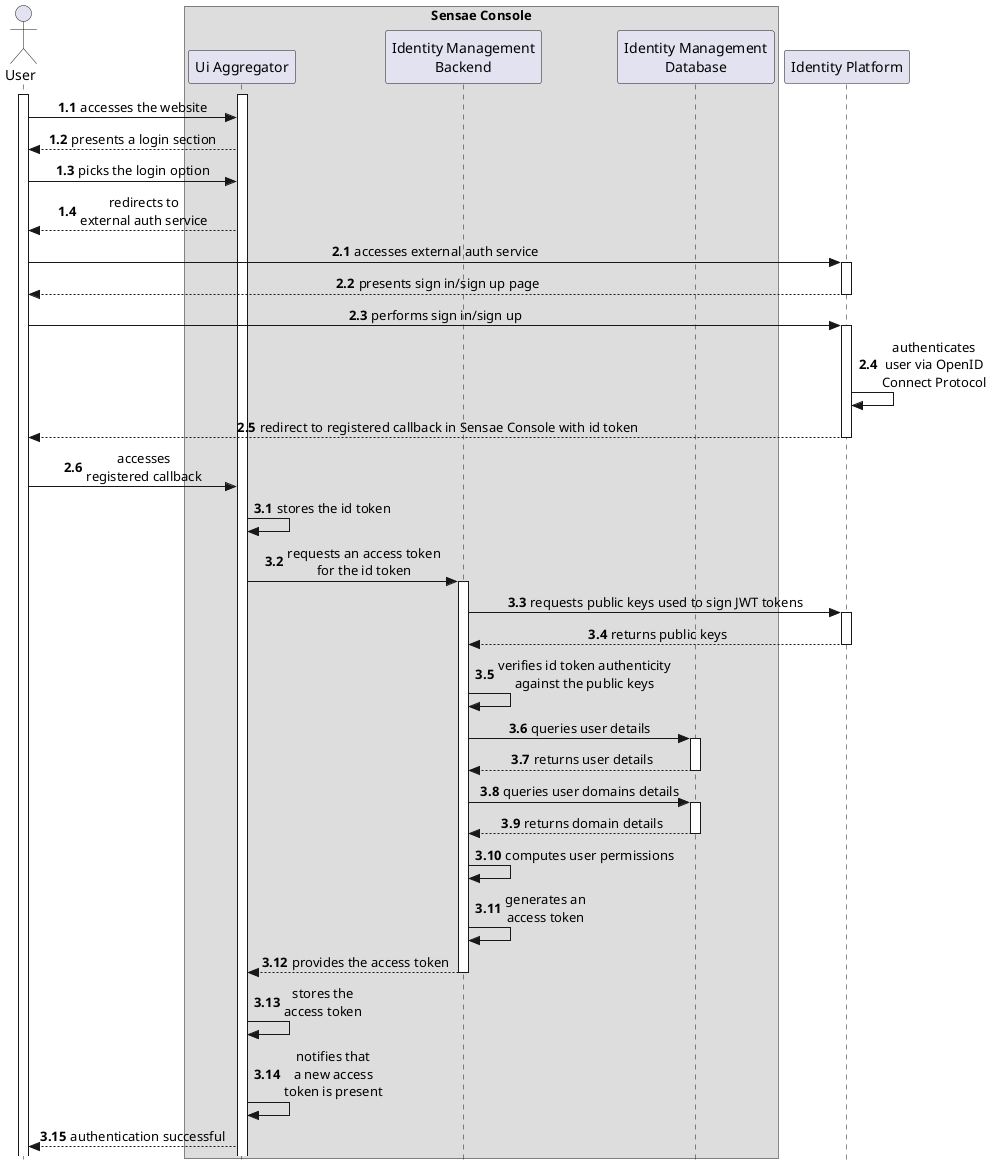 @startuml user-authentication

skinparam sequenceMessageAlign center
skinparam style strictuml
autonumber 1.1

actor User

box "Sensae Console"
participant "Ui Aggregator" as AGGRE
participant "Identity Management\nBackend" as AUTHBACK
participant "Identity Management\nDatabase" as DB
end box

participant "Identity Platform" as AUTHSERVER

activate AGGRE
activate User

User -> AGGRE: accesses the website
AGGRE --> User: presents a login section
User -> AGGRE: picks the login option
AGGRE --> User: redirects to\nexternal auth service
autonumber inc A
User -> AUTHSERVER: accesses external auth service
activate AUTHSERVER
AUTHSERVER --> User: presents sign in/sign up page
deactivate AUTHSERVER
User -> AUTHSERVER: performs sign in/sign up
activate AUTHSERVER
AUTHSERVER -> AUTHSERVER: authenticates\nuser via OpenID\nConnect Protocol
AUTHSERVER --> User: redirect to registered callback in Sensae Console with id token
deactivate AUTHSERVER
User -> AGGRE: accesses\nregistered callback
autonumber inc A
AGGRE -> AGGRE: stores the id token
AGGRE -> AUTHBACK: requests an access token\nfor the id token
activate AUTHBACK
AUTHBACK -> AUTHSERVER : requests public keys used to sign JWT tokens
activate AUTHSERVER
AUTHSERVER --> AUTHBACK : returns public keys
deactivate AUTHSERVER
AUTHBACK -> AUTHBACK: verifies id token authenticity\nagainst the public keys
AUTHBACK -> DB: queries user details
activate DB
DB --> AUTHBACK: returns user details
deactivate DB
AUTHBACK -> DB: queries user domains details
activate DB
DB --> AUTHBACK: returns domain details
deactivate DB
AUTHBACK -> AUTHBACK: computes user permissions
AUTHBACK -> AUTHBACK: generates an\naccess token
AUTHBACK --> AGGRE: provides the access token
deactivate AUTHBACK
AGGRE -> AGGRE: stores the\naccess token
AGGRE -> AGGRE: notifies that\na new access\ntoken is present
AGGRE --> User: authentication successful

@enduml
